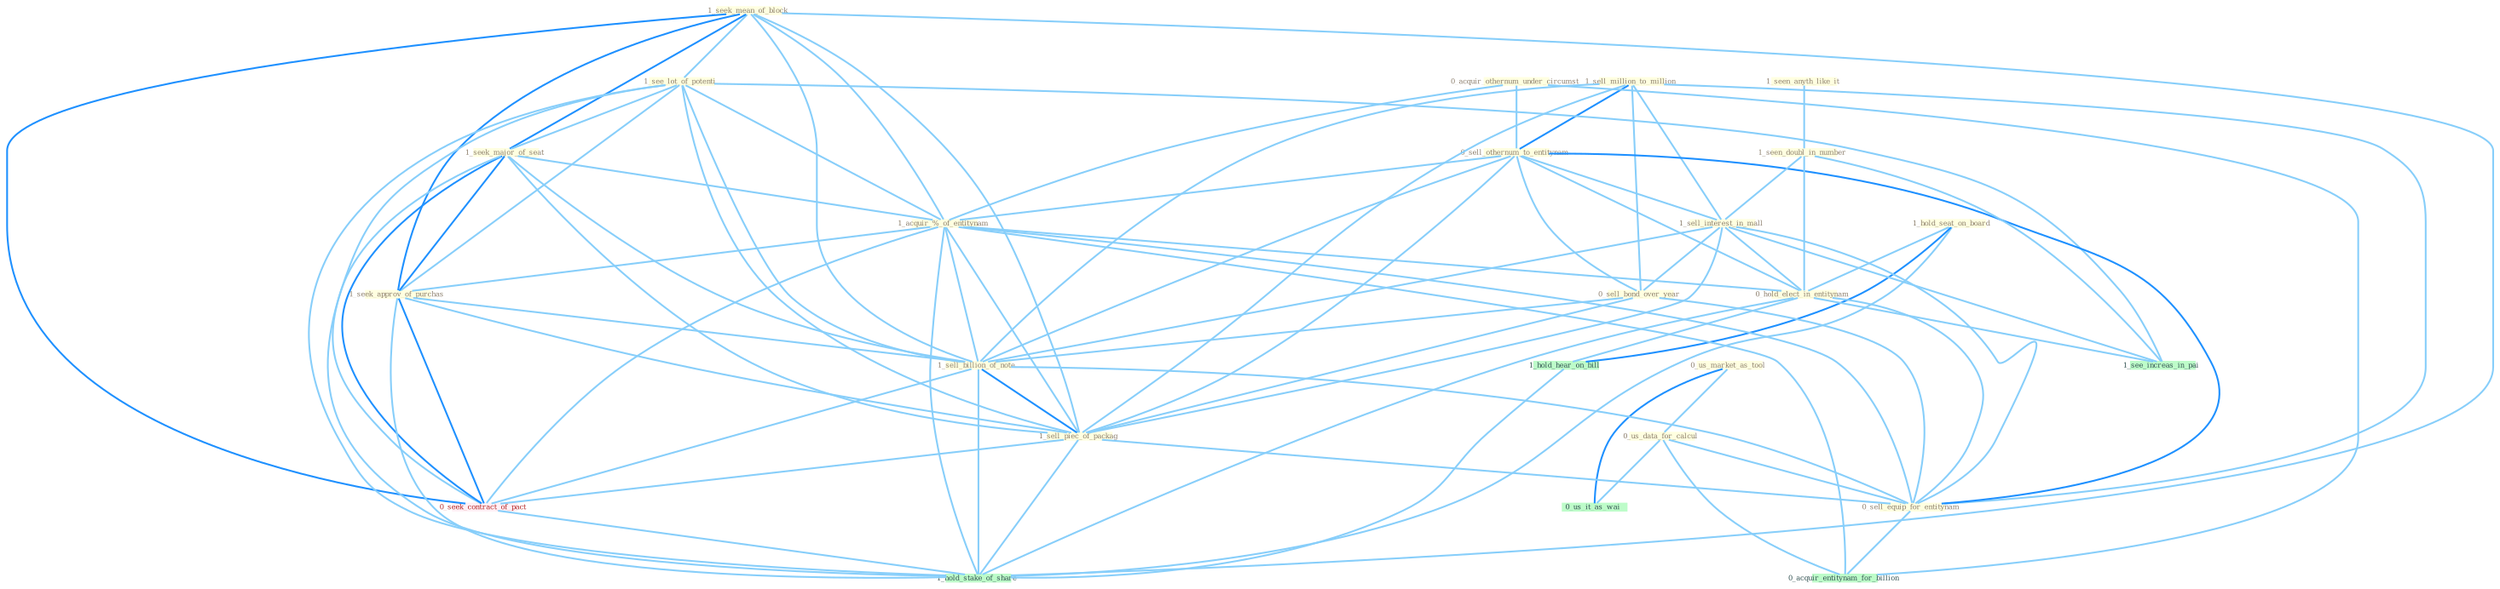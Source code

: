 Graph G{ 
    node
    [shape=polygon,style=filled,width=.5,height=.06,color="#BDFCC9",fixedsize=true,fontsize=4,
    fontcolor="#2f4f4f"];
    {node
    [color="#ffffe0", fontcolor="#8b7d6b"] "1_sell_million_to_million " "1_seek_mean_of_block " "0_acquir_othernum_under_circumst " "1_hold_seat_on_board " "1_see_lot_of_potenti " "0_sell_othernum_to_entitynam " "1_seen_anyth_like_it " "1_seek_major_of_seat " "1_seen_doubl_in_number " "0_us_market_as_tool " "1_sell_interest_in_mall " "0_sell_bond_over_year " "1_acquir_%_of_entitynam " "1_seek_approv_of_purchas " "1_sell_billion_of_note " "0_hold_elect_in_entitynam " "0_us_data_for_calcul " "1_sell_piec_of_packag " "0_sell_equip_for_entitynam "}
{node [color="#fff0f5", fontcolor="#b22222"] "0_seek_contract_of_pact "}
edge [color="#B0E2FF"];

	"1_sell_million_to_million " -- "0_sell_othernum_to_entitynam " [w="2", color="#1e90ff" , len=0.8];
	"1_sell_million_to_million " -- "1_sell_interest_in_mall " [w="1", color="#87cefa" ];
	"1_sell_million_to_million " -- "0_sell_bond_over_year " [w="1", color="#87cefa" ];
	"1_sell_million_to_million " -- "1_sell_billion_of_note " [w="1", color="#87cefa" ];
	"1_sell_million_to_million " -- "1_sell_piec_of_packag " [w="1", color="#87cefa" ];
	"1_sell_million_to_million " -- "0_sell_equip_for_entitynam " [w="1", color="#87cefa" ];
	"1_seek_mean_of_block " -- "1_see_lot_of_potenti " [w="1", color="#87cefa" ];
	"1_seek_mean_of_block " -- "1_seek_major_of_seat " [w="2", color="#1e90ff" , len=0.8];
	"1_seek_mean_of_block " -- "1_acquir_%_of_entitynam " [w="1", color="#87cefa" ];
	"1_seek_mean_of_block " -- "1_seek_approv_of_purchas " [w="2", color="#1e90ff" , len=0.8];
	"1_seek_mean_of_block " -- "1_sell_billion_of_note " [w="1", color="#87cefa" ];
	"1_seek_mean_of_block " -- "1_sell_piec_of_packag " [w="1", color="#87cefa" ];
	"1_seek_mean_of_block " -- "0_seek_contract_of_pact " [w="2", color="#1e90ff" , len=0.8];
	"1_seek_mean_of_block " -- "1_hold_stake_of_share " [w="1", color="#87cefa" ];
	"0_acquir_othernum_under_circumst " -- "0_sell_othernum_to_entitynam " [w="1", color="#87cefa" ];
	"0_acquir_othernum_under_circumst " -- "1_acquir_%_of_entitynam " [w="1", color="#87cefa" ];
	"0_acquir_othernum_under_circumst " -- "0_acquir_entitynam_for_billion " [w="1", color="#87cefa" ];
	"1_hold_seat_on_board " -- "0_hold_elect_in_entitynam " [w="1", color="#87cefa" ];
	"1_hold_seat_on_board " -- "1_hold_hear_on_bill " [w="2", color="#1e90ff" , len=0.8];
	"1_hold_seat_on_board " -- "1_hold_stake_of_share " [w="1", color="#87cefa" ];
	"1_see_lot_of_potenti " -- "1_seek_major_of_seat " [w="1", color="#87cefa" ];
	"1_see_lot_of_potenti " -- "1_acquir_%_of_entitynam " [w="1", color="#87cefa" ];
	"1_see_lot_of_potenti " -- "1_seek_approv_of_purchas " [w="1", color="#87cefa" ];
	"1_see_lot_of_potenti " -- "1_sell_billion_of_note " [w="1", color="#87cefa" ];
	"1_see_lot_of_potenti " -- "1_sell_piec_of_packag " [w="1", color="#87cefa" ];
	"1_see_lot_of_potenti " -- "0_seek_contract_of_pact " [w="1", color="#87cefa" ];
	"1_see_lot_of_potenti " -- "1_see_increas_in_pai " [w="1", color="#87cefa" ];
	"1_see_lot_of_potenti " -- "1_hold_stake_of_share " [w="1", color="#87cefa" ];
	"0_sell_othernum_to_entitynam " -- "1_sell_interest_in_mall " [w="1", color="#87cefa" ];
	"0_sell_othernum_to_entitynam " -- "0_sell_bond_over_year " [w="1", color="#87cefa" ];
	"0_sell_othernum_to_entitynam " -- "1_acquir_%_of_entitynam " [w="1", color="#87cefa" ];
	"0_sell_othernum_to_entitynam " -- "1_sell_billion_of_note " [w="1", color="#87cefa" ];
	"0_sell_othernum_to_entitynam " -- "0_hold_elect_in_entitynam " [w="1", color="#87cefa" ];
	"0_sell_othernum_to_entitynam " -- "1_sell_piec_of_packag " [w="1", color="#87cefa" ];
	"0_sell_othernum_to_entitynam " -- "0_sell_equip_for_entitynam " [w="2", color="#1e90ff" , len=0.8];
	"1_seen_anyth_like_it " -- "1_seen_doubl_in_number " [w="1", color="#87cefa" ];
	"1_seek_major_of_seat " -- "1_acquir_%_of_entitynam " [w="1", color="#87cefa" ];
	"1_seek_major_of_seat " -- "1_seek_approv_of_purchas " [w="2", color="#1e90ff" , len=0.8];
	"1_seek_major_of_seat " -- "1_sell_billion_of_note " [w="1", color="#87cefa" ];
	"1_seek_major_of_seat " -- "1_sell_piec_of_packag " [w="1", color="#87cefa" ];
	"1_seek_major_of_seat " -- "0_seek_contract_of_pact " [w="2", color="#1e90ff" , len=0.8];
	"1_seek_major_of_seat " -- "1_hold_stake_of_share " [w="1", color="#87cefa" ];
	"1_seen_doubl_in_number " -- "1_sell_interest_in_mall " [w="1", color="#87cefa" ];
	"1_seen_doubl_in_number " -- "0_hold_elect_in_entitynam " [w="1", color="#87cefa" ];
	"1_seen_doubl_in_number " -- "1_see_increas_in_pai " [w="1", color="#87cefa" ];
	"0_us_market_as_tool " -- "0_us_data_for_calcul " [w="1", color="#87cefa" ];
	"0_us_market_as_tool " -- "0_us_it_as_wai " [w="2", color="#1e90ff" , len=0.8];
	"1_sell_interest_in_mall " -- "0_sell_bond_over_year " [w="1", color="#87cefa" ];
	"1_sell_interest_in_mall " -- "1_sell_billion_of_note " [w="1", color="#87cefa" ];
	"1_sell_interest_in_mall " -- "0_hold_elect_in_entitynam " [w="1", color="#87cefa" ];
	"1_sell_interest_in_mall " -- "1_sell_piec_of_packag " [w="1", color="#87cefa" ];
	"1_sell_interest_in_mall " -- "0_sell_equip_for_entitynam " [w="1", color="#87cefa" ];
	"1_sell_interest_in_mall " -- "1_see_increas_in_pai " [w="1", color="#87cefa" ];
	"0_sell_bond_over_year " -- "1_sell_billion_of_note " [w="1", color="#87cefa" ];
	"0_sell_bond_over_year " -- "1_sell_piec_of_packag " [w="1", color="#87cefa" ];
	"0_sell_bond_over_year " -- "0_sell_equip_for_entitynam " [w="1", color="#87cefa" ];
	"1_acquir_%_of_entitynam " -- "1_seek_approv_of_purchas " [w="1", color="#87cefa" ];
	"1_acquir_%_of_entitynam " -- "1_sell_billion_of_note " [w="1", color="#87cefa" ];
	"1_acquir_%_of_entitynam " -- "0_hold_elect_in_entitynam " [w="1", color="#87cefa" ];
	"1_acquir_%_of_entitynam " -- "1_sell_piec_of_packag " [w="1", color="#87cefa" ];
	"1_acquir_%_of_entitynam " -- "0_sell_equip_for_entitynam " [w="1", color="#87cefa" ];
	"1_acquir_%_of_entitynam " -- "0_seek_contract_of_pact " [w="1", color="#87cefa" ];
	"1_acquir_%_of_entitynam " -- "0_acquir_entitynam_for_billion " [w="1", color="#87cefa" ];
	"1_acquir_%_of_entitynam " -- "1_hold_stake_of_share " [w="1", color="#87cefa" ];
	"1_seek_approv_of_purchas " -- "1_sell_billion_of_note " [w="1", color="#87cefa" ];
	"1_seek_approv_of_purchas " -- "1_sell_piec_of_packag " [w="1", color="#87cefa" ];
	"1_seek_approv_of_purchas " -- "0_seek_contract_of_pact " [w="2", color="#1e90ff" , len=0.8];
	"1_seek_approv_of_purchas " -- "1_hold_stake_of_share " [w="1", color="#87cefa" ];
	"1_sell_billion_of_note " -- "1_sell_piec_of_packag " [w="2", color="#1e90ff" , len=0.8];
	"1_sell_billion_of_note " -- "0_sell_equip_for_entitynam " [w="1", color="#87cefa" ];
	"1_sell_billion_of_note " -- "0_seek_contract_of_pact " [w="1", color="#87cefa" ];
	"1_sell_billion_of_note " -- "1_hold_stake_of_share " [w="1", color="#87cefa" ];
	"0_hold_elect_in_entitynam " -- "0_sell_equip_for_entitynam " [w="1", color="#87cefa" ];
	"0_hold_elect_in_entitynam " -- "1_see_increas_in_pai " [w="1", color="#87cefa" ];
	"0_hold_elect_in_entitynam " -- "1_hold_hear_on_bill " [w="1", color="#87cefa" ];
	"0_hold_elect_in_entitynam " -- "1_hold_stake_of_share " [w="1", color="#87cefa" ];
	"0_us_data_for_calcul " -- "0_sell_equip_for_entitynam " [w="1", color="#87cefa" ];
	"0_us_data_for_calcul " -- "0_us_it_as_wai " [w="1", color="#87cefa" ];
	"0_us_data_for_calcul " -- "0_acquir_entitynam_for_billion " [w="1", color="#87cefa" ];
	"1_sell_piec_of_packag " -- "0_sell_equip_for_entitynam " [w="1", color="#87cefa" ];
	"1_sell_piec_of_packag " -- "0_seek_contract_of_pact " [w="1", color="#87cefa" ];
	"1_sell_piec_of_packag " -- "1_hold_stake_of_share " [w="1", color="#87cefa" ];
	"0_sell_equip_for_entitynam " -- "0_acquir_entitynam_for_billion " [w="1", color="#87cefa" ];
	"0_seek_contract_of_pact " -- "1_hold_stake_of_share " [w="1", color="#87cefa" ];
	"1_hold_hear_on_bill " -- "1_hold_stake_of_share " [w="1", color="#87cefa" ];
}